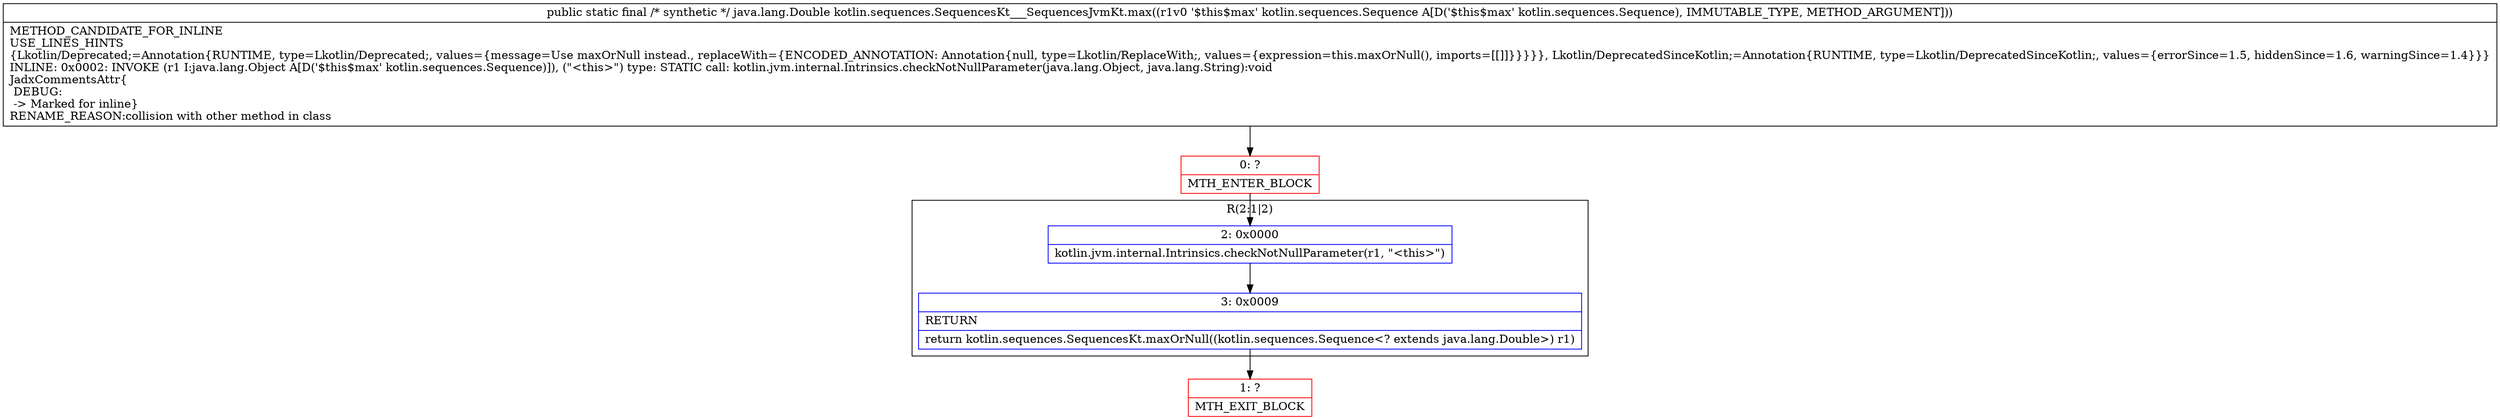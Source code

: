 digraph "CFG forkotlin.sequences.SequencesKt___SequencesJvmKt.max(Lkotlin\/sequences\/Sequence;)Ljava\/lang\/Double;" {
subgraph cluster_Region_1118591376 {
label = "R(2:1|2)";
node [shape=record,color=blue];
Node_2 [shape=record,label="{2\:\ 0x0000|kotlin.jvm.internal.Intrinsics.checkNotNullParameter(r1, \"\<this\>\")\l}"];
Node_3 [shape=record,label="{3\:\ 0x0009|RETURN\l|return kotlin.sequences.SequencesKt.maxOrNull((kotlin.sequences.Sequence\<? extends java.lang.Double\>) r1)\l}"];
}
Node_0 [shape=record,color=red,label="{0\:\ ?|MTH_ENTER_BLOCK\l}"];
Node_1 [shape=record,color=red,label="{1\:\ ?|MTH_EXIT_BLOCK\l}"];
MethodNode[shape=record,label="{public static final \/* synthetic *\/ java.lang.Double kotlin.sequences.SequencesKt___SequencesJvmKt.max((r1v0 '$this$max' kotlin.sequences.Sequence A[D('$this$max' kotlin.sequences.Sequence), IMMUTABLE_TYPE, METHOD_ARGUMENT]))  | METHOD_CANDIDATE_FOR_INLINE\lUSE_LINES_HINTS\l\{Lkotlin\/Deprecated;=Annotation\{RUNTIME, type=Lkotlin\/Deprecated;, values=\{message=Use maxOrNull instead., replaceWith=\{ENCODED_ANNOTATION: Annotation\{null, type=Lkotlin\/ReplaceWith;, values=\{expression=this.maxOrNull(), imports=[[]]\}\}\}\}\}, Lkotlin\/DeprecatedSinceKotlin;=Annotation\{RUNTIME, type=Lkotlin\/DeprecatedSinceKotlin;, values=\{errorSince=1.5, hiddenSince=1.6, warningSince=1.4\}\}\}\lINLINE: 0x0002: INVOKE  (r1 I:java.lang.Object A[D('$this$max' kotlin.sequences.Sequence)]), (\"\<this\>\") type: STATIC call: kotlin.jvm.internal.Intrinsics.checkNotNullParameter(java.lang.Object, java.lang.String):void\lJadxCommentsAttr\{\l DEBUG: \l \-\> Marked for inline\}\lRENAME_REASON:collision with other method in class\l}"];
MethodNode -> Node_0;Node_2 -> Node_3;
Node_3 -> Node_1;
Node_0 -> Node_2;
}

